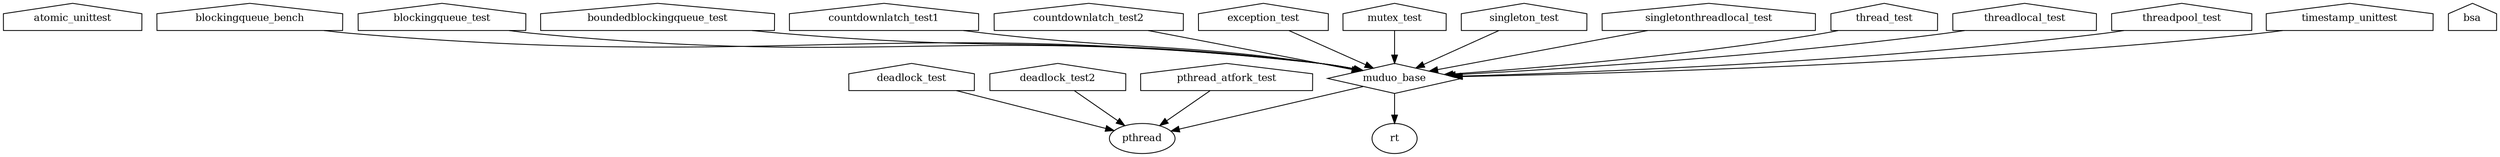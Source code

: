 digraph "GG" {
node [
  fontsize = "12"
];
    "node20" [ label="atomic_unittest" shape="house"];
    "node19" [ label="blockingqueue_bench" shape="house"];
    "node9" [ label="muduo_base" shape="diamond"];
    "node19" -> "node9" // blockingqueue_bench -> muduo_base
    "node43" [ label="pthread" shape="ellipse"];
    "node9" -> "node43" // muduo_base -> pthread
    "node44" [ label="rt" shape="ellipse"];
    "node9" -> "node44" // muduo_base -> rt
    "node26" [ label="blockingqueue_test" shape="house"];
    "node26" -> "node9" // blockingqueue_test -> muduo_base
    "node23" [ label="boundedblockingqueue_test" shape="house"];
    "node23" -> "node9" // boundedblockingqueue_test -> muduo_base
    "node34" [ label="bsa" shape="house"];
    "node31" [ label="countdownlatch_test1" shape="house"];
    "node31" -> "node9" // countdownlatch_test1 -> muduo_base
    "node41" [ label="countdownlatch_test2" shape="house"];
    "node41" -> "node9" // countdownlatch_test2 -> muduo_base
    "node33" [ label="deadlock_test" shape="house"];
    "node33" -> "node43" // deadlock_test -> pthread
    "node38" [ label="deadlock_test2" shape="house"];
    "node38" -> "node43" // deadlock_test2 -> pthread
    "node24" [ label="exception_test" shape="house"];
    "node24" -> "node9" // exception_test -> muduo_base
    "node21" [ label="mutex_test" shape="house"];
    "node21" -> "node9" // mutex_test -> muduo_base
    "node39" [ label="pthread_atfork_test" shape="house"];
    "node39" -> "node43" // pthread_atfork_test -> pthread
    "node28" [ label="singleton_test" shape="house"];
    "node28" -> "node9" // singleton_test -> muduo_base
    "node30" [ label="singletonthreadlocal_test" shape="house"];
    "node30" -> "node9" // singletonthreadlocal_test -> muduo_base
    "node27" [ label="thread_test" shape="house"];
    "node27" -> "node9" // thread_test -> muduo_base
    "node18" [ label="threadlocal_test" shape="house"];
    "node18" -> "node9" // threadlocal_test -> muduo_base
    "node25" [ label="threadpool_test" shape="house"];
    "node25" -> "node9" // threadpool_test -> muduo_base
    "node17" [ label="timestamp_unittest" shape="house"];
    "node17" -> "node9" // timestamp_unittest -> muduo_base
}
